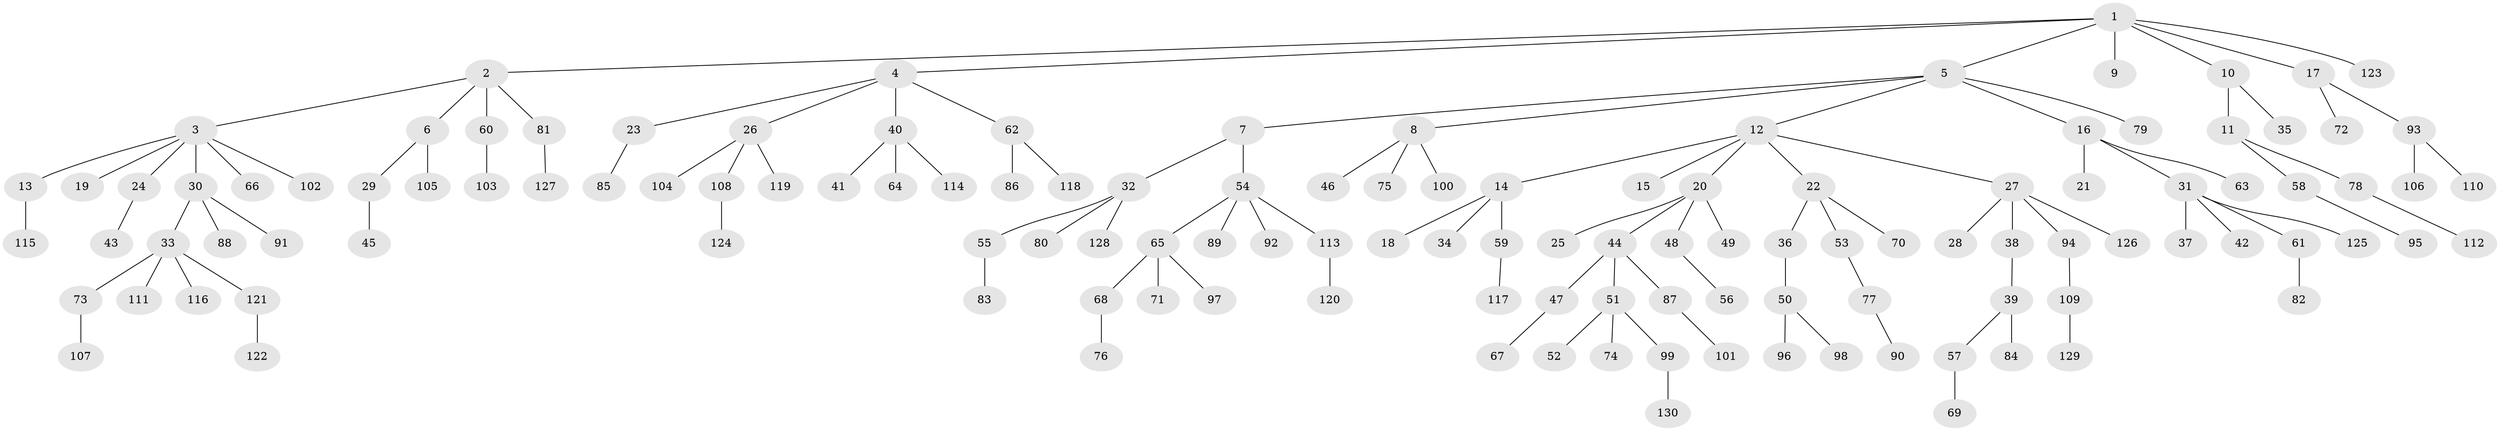 // coarse degree distribution, {6: 0.044444444444444446, 5: 0.022222222222222223, 10: 0.011111111111111112, 3: 0.1, 2: 0.13333333333333333, 1: 0.6111111111111112, 4: 0.07777777777777778}
// Generated by graph-tools (version 1.1) at 2025/42/03/06/25 10:42:03]
// undirected, 130 vertices, 129 edges
graph export_dot {
graph [start="1"]
  node [color=gray90,style=filled];
  1;
  2;
  3;
  4;
  5;
  6;
  7;
  8;
  9;
  10;
  11;
  12;
  13;
  14;
  15;
  16;
  17;
  18;
  19;
  20;
  21;
  22;
  23;
  24;
  25;
  26;
  27;
  28;
  29;
  30;
  31;
  32;
  33;
  34;
  35;
  36;
  37;
  38;
  39;
  40;
  41;
  42;
  43;
  44;
  45;
  46;
  47;
  48;
  49;
  50;
  51;
  52;
  53;
  54;
  55;
  56;
  57;
  58;
  59;
  60;
  61;
  62;
  63;
  64;
  65;
  66;
  67;
  68;
  69;
  70;
  71;
  72;
  73;
  74;
  75;
  76;
  77;
  78;
  79;
  80;
  81;
  82;
  83;
  84;
  85;
  86;
  87;
  88;
  89;
  90;
  91;
  92;
  93;
  94;
  95;
  96;
  97;
  98;
  99;
  100;
  101;
  102;
  103;
  104;
  105;
  106;
  107;
  108;
  109;
  110;
  111;
  112;
  113;
  114;
  115;
  116;
  117;
  118;
  119;
  120;
  121;
  122;
  123;
  124;
  125;
  126;
  127;
  128;
  129;
  130;
  1 -- 2;
  1 -- 4;
  1 -- 5;
  1 -- 9;
  1 -- 10;
  1 -- 17;
  1 -- 123;
  2 -- 3;
  2 -- 6;
  2 -- 60;
  2 -- 81;
  3 -- 13;
  3 -- 19;
  3 -- 24;
  3 -- 30;
  3 -- 66;
  3 -- 102;
  4 -- 23;
  4 -- 26;
  4 -- 40;
  4 -- 62;
  5 -- 7;
  5 -- 8;
  5 -- 12;
  5 -- 16;
  5 -- 79;
  6 -- 29;
  6 -- 105;
  7 -- 32;
  7 -- 54;
  8 -- 46;
  8 -- 75;
  8 -- 100;
  10 -- 11;
  10 -- 35;
  11 -- 58;
  11 -- 78;
  12 -- 14;
  12 -- 15;
  12 -- 20;
  12 -- 22;
  12 -- 27;
  13 -- 115;
  14 -- 18;
  14 -- 34;
  14 -- 59;
  16 -- 21;
  16 -- 31;
  16 -- 63;
  17 -- 72;
  17 -- 93;
  20 -- 25;
  20 -- 44;
  20 -- 48;
  20 -- 49;
  22 -- 36;
  22 -- 53;
  22 -- 70;
  23 -- 85;
  24 -- 43;
  26 -- 104;
  26 -- 108;
  26 -- 119;
  27 -- 28;
  27 -- 38;
  27 -- 94;
  27 -- 126;
  29 -- 45;
  30 -- 33;
  30 -- 88;
  30 -- 91;
  31 -- 37;
  31 -- 42;
  31 -- 61;
  31 -- 125;
  32 -- 55;
  32 -- 80;
  32 -- 128;
  33 -- 73;
  33 -- 111;
  33 -- 116;
  33 -- 121;
  36 -- 50;
  38 -- 39;
  39 -- 57;
  39 -- 84;
  40 -- 41;
  40 -- 64;
  40 -- 114;
  44 -- 47;
  44 -- 51;
  44 -- 87;
  47 -- 67;
  48 -- 56;
  50 -- 96;
  50 -- 98;
  51 -- 52;
  51 -- 74;
  51 -- 99;
  53 -- 77;
  54 -- 65;
  54 -- 89;
  54 -- 92;
  54 -- 113;
  55 -- 83;
  57 -- 69;
  58 -- 95;
  59 -- 117;
  60 -- 103;
  61 -- 82;
  62 -- 86;
  62 -- 118;
  65 -- 68;
  65 -- 71;
  65 -- 97;
  68 -- 76;
  73 -- 107;
  77 -- 90;
  78 -- 112;
  81 -- 127;
  87 -- 101;
  93 -- 106;
  93 -- 110;
  94 -- 109;
  99 -- 130;
  108 -- 124;
  109 -- 129;
  113 -- 120;
  121 -- 122;
}

